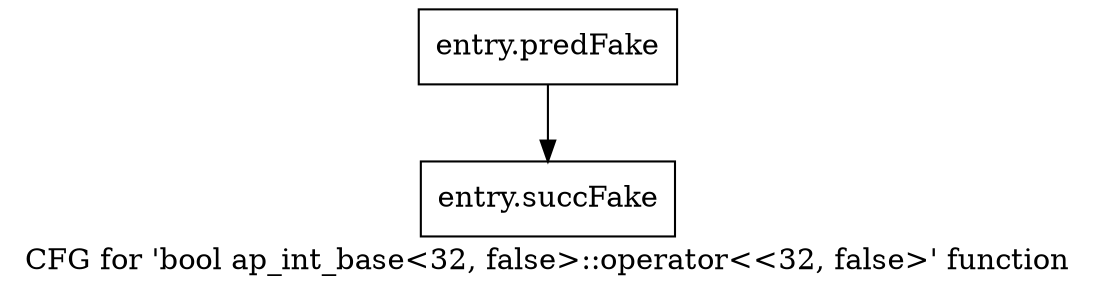 digraph "CFG for 'bool ap_int_base\<32, false\>::operator\<\<32, false\>' function" {
	label="CFG for 'bool ap_int_base\<32, false\>::operator\<\<32, false\>' function";

	Node0x55c1840 [shape=record,filename="",linenumber="",label="{entry.predFake}"];
	Node0x55c1840 -> Node0x5ab6fa0[ callList="" memoryops="" filename="/home/omerfaruk/tools/Xilinx/Vitis_HLS/2023.2/include/etc/ap_int_base.h" execusionnum="0"];
	Node0x5ab6fa0 [shape=record,filename="/home/omerfaruk/tools/Xilinx/Vitis_HLS/2023.2/include/etc/ap_int_base.h",linenumber="1023",label="{entry.succFake}"];
}
